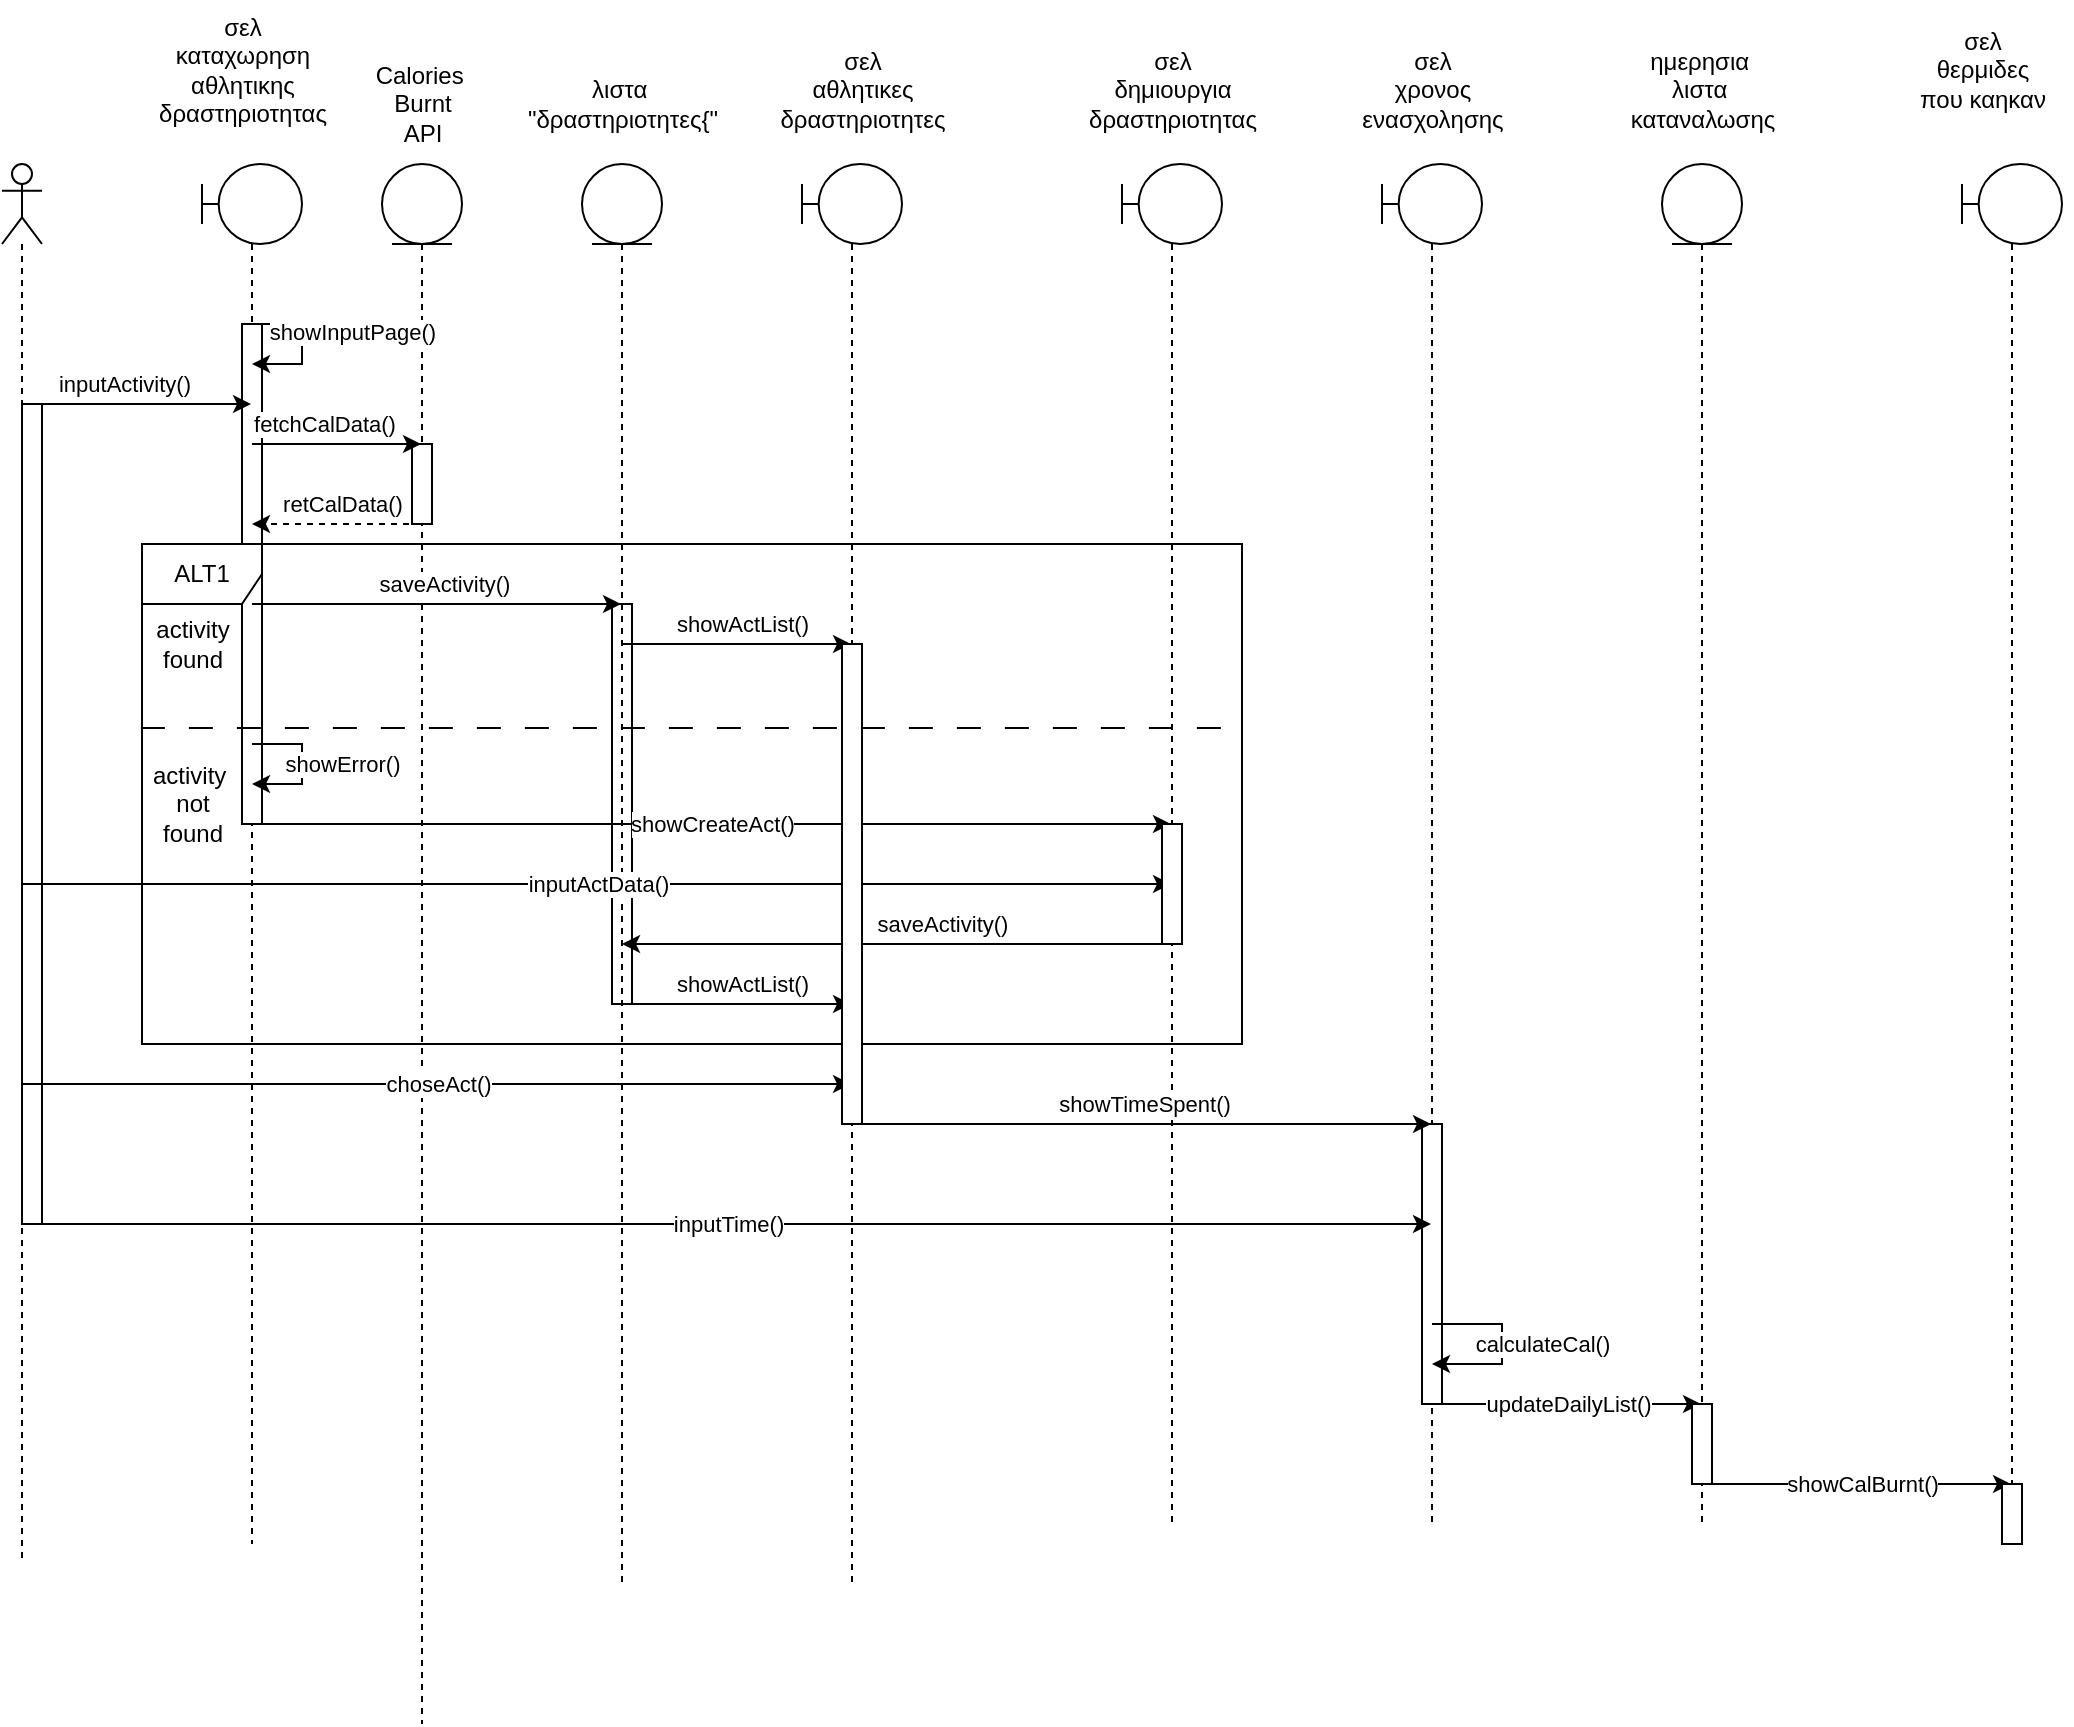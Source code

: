 <mxfile version="21.3.3" type="device">
  <diagram name="Σελίδα-1" id="KsDhF08YEf31qekTnBba">
    <mxGraphModel dx="2006" dy="2427" grid="1" gridSize="10" guides="1" tooltips="1" connect="1" arrows="1" fold="1" page="1" pageScale="1" pageWidth="1169" pageHeight="1654" math="0" shadow="0">
      <root>
        <mxCell id="0" />
        <mxCell id="1" parent="0" />
        <mxCell id="QZIYZ3LYBsorocGyn5Lz-48" value="" style="html=1;points=[];perimeter=orthogonalPerimeter;outlineConnect=0;targetShapes=umlLifeline;portConstraint=eastwest;newEdgeStyle={&quot;edgeStyle&quot;:&quot;elbowEdgeStyle&quot;,&quot;elbow&quot;:&quot;vertical&quot;,&quot;curved&quot;:0,&quot;rounded&quot;:0};" vertex="1" parent="1">
          <mxGeometry x="375" y="50" width="10" height="200" as="geometry" />
        </mxCell>
        <mxCell id="QZIYZ3LYBsorocGyn5Lz-1" value="" style="shape=umlLifeline;perimeter=lifelinePerimeter;whiteSpace=wrap;html=1;container=1;dropTarget=0;collapsible=0;recursiveResize=0;outlineConnect=0;portConstraint=eastwest;newEdgeStyle={&quot;edgeStyle&quot;:&quot;elbowEdgeStyle&quot;,&quot;elbow&quot;:&quot;vertical&quot;,&quot;curved&quot;:0,&quot;rounded&quot;:0};participant=umlActor;" vertex="1" parent="1">
          <mxGeometry x="70" y="-170" width="20" height="700" as="geometry" />
        </mxCell>
        <mxCell id="QZIYZ3LYBsorocGyn5Lz-44" value="" style="html=1;points=[];perimeter=orthogonalPerimeter;outlineConnect=0;targetShapes=umlLifeline;portConstraint=eastwest;newEdgeStyle={&quot;edgeStyle&quot;:&quot;elbowEdgeStyle&quot;,&quot;elbow&quot;:&quot;vertical&quot;,&quot;curved&quot;:0,&quot;rounded&quot;:0};" vertex="1" parent="QZIYZ3LYBsorocGyn5Lz-1">
          <mxGeometry x="10" y="120" width="10" height="410" as="geometry" />
        </mxCell>
        <mxCell id="QZIYZ3LYBsorocGyn5Lz-2" value="" style="shape=umlLifeline;perimeter=lifelinePerimeter;whiteSpace=wrap;html=1;container=1;dropTarget=0;collapsible=0;recursiveResize=0;outlineConnect=0;portConstraint=eastwest;newEdgeStyle={&quot;edgeStyle&quot;:&quot;elbowEdgeStyle&quot;,&quot;elbow&quot;:&quot;vertical&quot;,&quot;curved&quot;:0,&quot;rounded&quot;:0};participant=umlBoundary;" vertex="1" parent="1">
          <mxGeometry x="170" y="-170" width="50" height="690" as="geometry" />
        </mxCell>
        <mxCell id="QZIYZ3LYBsorocGyn5Lz-46" value="" style="html=1;points=[];perimeter=orthogonalPerimeter;outlineConnect=0;targetShapes=umlLifeline;portConstraint=eastwest;newEdgeStyle={&quot;edgeStyle&quot;:&quot;elbowEdgeStyle&quot;,&quot;elbow&quot;:&quot;vertical&quot;,&quot;curved&quot;:0,&quot;rounded&quot;:0};" vertex="1" parent="QZIYZ3LYBsorocGyn5Lz-2">
          <mxGeometry x="20" y="80" width="10" height="250" as="geometry" />
        </mxCell>
        <mxCell id="QZIYZ3LYBsorocGyn5Lz-3" value="" style="shape=umlLifeline;perimeter=lifelinePerimeter;whiteSpace=wrap;html=1;container=1;dropTarget=0;collapsible=0;recursiveResize=0;outlineConnect=0;portConstraint=eastwest;newEdgeStyle={&quot;edgeStyle&quot;:&quot;elbowEdgeStyle&quot;,&quot;elbow&quot;:&quot;vertical&quot;,&quot;curved&quot;:0,&quot;rounded&quot;:0};participant=umlBoundary;" vertex="1" parent="1">
          <mxGeometry x="470" y="-170" width="50" height="710" as="geometry" />
        </mxCell>
        <mxCell id="QZIYZ3LYBsorocGyn5Lz-4" value="" style="shape=umlLifeline;perimeter=lifelinePerimeter;whiteSpace=wrap;html=1;container=1;dropTarget=0;collapsible=0;recursiveResize=0;outlineConnect=0;portConstraint=eastwest;newEdgeStyle={&quot;edgeStyle&quot;:&quot;elbowEdgeStyle&quot;,&quot;elbow&quot;:&quot;vertical&quot;,&quot;curved&quot;:0,&quot;rounded&quot;:0};participant=umlBoundary;" vertex="1" parent="1">
          <mxGeometry x="760" y="-170" width="50" height="680" as="geometry" />
        </mxCell>
        <mxCell id="QZIYZ3LYBsorocGyn5Lz-53" value="" style="html=1;points=[];perimeter=orthogonalPerimeter;outlineConnect=0;targetShapes=umlLifeline;portConstraint=eastwest;newEdgeStyle={&quot;edgeStyle&quot;:&quot;elbowEdgeStyle&quot;,&quot;elbow&quot;:&quot;vertical&quot;,&quot;curved&quot;:0,&quot;rounded&quot;:0};" vertex="1" parent="QZIYZ3LYBsorocGyn5Lz-4">
          <mxGeometry x="20" y="480" width="10" height="140" as="geometry" />
        </mxCell>
        <mxCell id="QZIYZ3LYBsorocGyn5Lz-5" value="" style="shape=umlLifeline;perimeter=lifelinePerimeter;whiteSpace=wrap;html=1;container=1;dropTarget=0;collapsible=0;recursiveResize=0;outlineConnect=0;portConstraint=eastwest;newEdgeStyle={&quot;edgeStyle&quot;:&quot;elbowEdgeStyle&quot;,&quot;elbow&quot;:&quot;vertical&quot;,&quot;curved&quot;:0,&quot;rounded&quot;:0};participant=umlBoundary;" vertex="1" parent="1">
          <mxGeometry x="1050" y="-170" width="50" height="690" as="geometry" />
        </mxCell>
        <mxCell id="QZIYZ3LYBsorocGyn5Lz-6" value="" style="shape=umlLifeline;perimeter=lifelinePerimeter;whiteSpace=wrap;html=1;container=1;dropTarget=0;collapsible=0;recursiveResize=0;outlineConnect=0;portConstraint=eastwest;newEdgeStyle={&quot;edgeStyle&quot;:&quot;elbowEdgeStyle&quot;,&quot;elbow&quot;:&quot;vertical&quot;,&quot;curved&quot;:0,&quot;rounded&quot;:0};participant=umlBoundary;" vertex="1" parent="1">
          <mxGeometry x="630" y="-170" width="50" height="680" as="geometry" />
        </mxCell>
        <mxCell id="QZIYZ3LYBsorocGyn5Lz-7" value="" style="shape=umlLifeline;perimeter=lifelinePerimeter;whiteSpace=wrap;html=1;container=1;dropTarget=0;collapsible=0;recursiveResize=0;outlineConnect=0;portConstraint=eastwest;newEdgeStyle={&quot;edgeStyle&quot;:&quot;elbowEdgeStyle&quot;,&quot;elbow&quot;:&quot;vertical&quot;,&quot;curved&quot;:0,&quot;rounded&quot;:0};participant=umlEntity;" vertex="1" parent="1">
          <mxGeometry x="260" y="-170" width="40" height="780" as="geometry" />
        </mxCell>
        <mxCell id="QZIYZ3LYBsorocGyn5Lz-47" value="" style="html=1;points=[];perimeter=orthogonalPerimeter;outlineConnect=0;targetShapes=umlLifeline;portConstraint=eastwest;newEdgeStyle={&quot;edgeStyle&quot;:&quot;elbowEdgeStyle&quot;,&quot;elbow&quot;:&quot;vertical&quot;,&quot;curved&quot;:0,&quot;rounded&quot;:0};" vertex="1" parent="QZIYZ3LYBsorocGyn5Lz-7">
          <mxGeometry x="15" y="140" width="10" height="40" as="geometry" />
        </mxCell>
        <mxCell id="QZIYZ3LYBsorocGyn5Lz-8" value="" style="shape=umlLifeline;perimeter=lifelinePerimeter;whiteSpace=wrap;html=1;container=1;dropTarget=0;collapsible=0;recursiveResize=0;outlineConnect=0;portConstraint=eastwest;newEdgeStyle={&quot;edgeStyle&quot;:&quot;elbowEdgeStyle&quot;,&quot;elbow&quot;:&quot;vertical&quot;,&quot;curved&quot;:0,&quot;rounded&quot;:0};participant=umlEntity;" vertex="1" parent="1">
          <mxGeometry x="360" y="-170" width="40" height="710" as="geometry" />
        </mxCell>
        <mxCell id="QZIYZ3LYBsorocGyn5Lz-9" value="" style="shape=umlLifeline;perimeter=lifelinePerimeter;whiteSpace=wrap;html=1;container=1;dropTarget=0;collapsible=0;recursiveResize=0;outlineConnect=0;portConstraint=eastwest;newEdgeStyle={&quot;edgeStyle&quot;:&quot;elbowEdgeStyle&quot;,&quot;elbow&quot;:&quot;vertical&quot;,&quot;curved&quot;:0,&quot;rounded&quot;:0};participant=umlEntity;" vertex="1" parent="1">
          <mxGeometry x="900" y="-170" width="40" height="680" as="geometry" />
        </mxCell>
        <mxCell id="QZIYZ3LYBsorocGyn5Lz-10" value="σελ&lt;br&gt;καταχωρηση&lt;br&gt;αθλητικης&lt;br&gt;δραστηριοτητας" style="text;html=1;align=center;verticalAlign=middle;resizable=0;points=[];autosize=1;strokeColor=none;fillColor=none;" vertex="1" parent="1">
          <mxGeometry x="135" y="-252" width="110" height="70" as="geometry" />
        </mxCell>
        <mxCell id="QZIYZ3LYBsorocGyn5Lz-11" value="λιστα&amp;nbsp;&lt;br&gt;&quot;δραστηριοτητες{&quot;" style="text;html=1;align=center;verticalAlign=middle;resizable=0;points=[];autosize=1;strokeColor=none;fillColor=none;" vertex="1" parent="1">
          <mxGeometry x="320" y="-220" width="120" height="40" as="geometry" />
        </mxCell>
        <mxCell id="QZIYZ3LYBsorocGyn5Lz-12" value="Calories&amp;nbsp;&lt;br&gt;Burnt&lt;br&gt;API" style="text;html=1;align=center;verticalAlign=middle;resizable=0;points=[];autosize=1;strokeColor=none;fillColor=none;" vertex="1" parent="1">
          <mxGeometry x="245" y="-230" width="70" height="60" as="geometry" />
        </mxCell>
        <mxCell id="QZIYZ3LYBsorocGyn5Lz-13" value="σελ&lt;br&gt;αθλητικες&lt;br&gt;δραστηριοτητες" style="text;html=1;align=center;verticalAlign=middle;resizable=0;points=[];autosize=1;strokeColor=none;fillColor=none;" vertex="1" parent="1">
          <mxGeometry x="445" y="-237" width="110" height="60" as="geometry" />
        </mxCell>
        <mxCell id="QZIYZ3LYBsorocGyn5Lz-14" value="σελ&lt;br&gt;χρονος&lt;br&gt;ενασχολησης" style="text;html=1;align=center;verticalAlign=middle;resizable=0;points=[];autosize=1;strokeColor=none;fillColor=none;" vertex="1" parent="1">
          <mxGeometry x="740" y="-237" width="90" height="60" as="geometry" />
        </mxCell>
        <mxCell id="QZIYZ3LYBsorocGyn5Lz-16" value="σελ&lt;br&gt;δημιουργια&lt;br&gt;δραστηριοτητας" style="text;html=1;align=center;verticalAlign=middle;resizable=0;points=[];autosize=1;strokeColor=none;fillColor=none;" vertex="1" parent="1">
          <mxGeometry x="600" y="-237" width="110" height="60" as="geometry" />
        </mxCell>
        <mxCell id="QZIYZ3LYBsorocGyn5Lz-17" value="ημερησια&amp;nbsp;&lt;br&gt;λιστα&amp;nbsp;&lt;br&gt;καταναλωσης" style="text;html=1;align=center;verticalAlign=middle;resizable=0;points=[];autosize=1;strokeColor=none;fillColor=none;" vertex="1" parent="1">
          <mxGeometry x="870" y="-237" width="100" height="60" as="geometry" />
        </mxCell>
        <mxCell id="QZIYZ3LYBsorocGyn5Lz-18" value="σελ&lt;br&gt;θερμιδες&lt;br&gt;που καηκαν&lt;br&gt;" style="text;html=1;align=center;verticalAlign=middle;resizable=0;points=[];autosize=1;strokeColor=none;fillColor=none;" vertex="1" parent="1">
          <mxGeometry x="1015" y="-247" width="90" height="60" as="geometry" />
        </mxCell>
        <mxCell id="QZIYZ3LYBsorocGyn5Lz-19" value="showInputPage()" style="endArrow=classic;html=1;rounded=0;" edge="1" parent="1" source="QZIYZ3LYBsorocGyn5Lz-2" target="QZIYZ3LYBsorocGyn5Lz-2">
          <mxGeometry x="-0.282" y="14" width="50" height="50" relative="1" as="geometry">
            <mxPoint x="400" y="100" as="sourcePoint" />
            <mxPoint x="450" y="50" as="targetPoint" />
            <Array as="points">
              <mxPoint x="220" y="-90" />
              <mxPoint x="220" y="-70" />
            </Array>
            <mxPoint x="11" y="4" as="offset" />
          </mxGeometry>
        </mxCell>
        <mxCell id="QZIYZ3LYBsorocGyn5Lz-21" value="inputActivity()" style="endArrow=classic;html=1;rounded=0;" edge="1" parent="1" source="QZIYZ3LYBsorocGyn5Lz-1" target="QZIYZ3LYBsorocGyn5Lz-2">
          <mxGeometry x="-0.122" y="10" width="50" height="50" relative="1" as="geometry">
            <mxPoint x="390" y="-20" as="sourcePoint" />
            <mxPoint x="440" y="-70" as="targetPoint" />
            <Array as="points">
              <mxPoint x="160" y="-50" />
            </Array>
            <mxPoint as="offset" />
          </mxGeometry>
        </mxCell>
        <mxCell id="QZIYZ3LYBsorocGyn5Lz-22" value="fetchCalData()" style="endArrow=classic;html=1;rounded=0;" edge="1" parent="1" source="QZIYZ3LYBsorocGyn5Lz-2" target="QZIYZ3LYBsorocGyn5Lz-7">
          <mxGeometry x="-0.165" y="10" width="50" height="50" relative="1" as="geometry">
            <mxPoint x="390" y="-20" as="sourcePoint" />
            <mxPoint x="440" y="-70" as="targetPoint" />
            <Array as="points">
              <mxPoint x="240" y="-30" />
            </Array>
            <mxPoint as="offset" />
          </mxGeometry>
        </mxCell>
        <mxCell id="QZIYZ3LYBsorocGyn5Lz-23" value="retCalData()" style="endArrow=classic;html=1;rounded=0;dashed=1;" edge="1" parent="1" source="QZIYZ3LYBsorocGyn5Lz-7" target="QZIYZ3LYBsorocGyn5Lz-2">
          <mxGeometry x="-0.071" y="-10" width="50" height="50" relative="1" as="geometry">
            <mxPoint x="390" y="-20" as="sourcePoint" />
            <mxPoint x="440" y="-70" as="targetPoint" />
            <Array as="points">
              <mxPoint x="250" y="10" />
            </Array>
            <mxPoint as="offset" />
          </mxGeometry>
        </mxCell>
        <mxCell id="QZIYZ3LYBsorocGyn5Lz-24" value="saveActivity()" style="endArrow=classic;html=1;rounded=0;" edge="1" parent="1" source="QZIYZ3LYBsorocGyn5Lz-2" target="QZIYZ3LYBsorocGyn5Lz-8">
          <mxGeometry x="0.032" y="10" width="50" height="50" relative="1" as="geometry">
            <mxPoint x="390" y="-20" as="sourcePoint" />
            <mxPoint x="440" y="-70" as="targetPoint" />
            <Array as="points">
              <mxPoint x="300" y="50" />
            </Array>
            <mxPoint x="1" as="offset" />
          </mxGeometry>
        </mxCell>
        <mxCell id="QZIYZ3LYBsorocGyn5Lz-25" value="showActList()" style="endArrow=classic;html=1;rounded=0;" edge="1" parent="1" source="QZIYZ3LYBsorocGyn5Lz-8" target="QZIYZ3LYBsorocGyn5Lz-3">
          <mxGeometry x="0.052" y="10" width="50" height="50" relative="1" as="geometry">
            <mxPoint x="390" y="-20" as="sourcePoint" />
            <mxPoint x="440" y="-70" as="targetPoint" />
            <Array as="points">
              <mxPoint x="440" y="70" />
            </Array>
            <mxPoint as="offset" />
          </mxGeometry>
        </mxCell>
        <mxCell id="QZIYZ3LYBsorocGyn5Lz-26" value="showError()" style="endArrow=classic;html=1;rounded=0;" edge="1" parent="1" source="QZIYZ3LYBsorocGyn5Lz-2" target="QZIYZ3LYBsorocGyn5Lz-2">
          <mxGeometry y="20" width="50" height="50" relative="1" as="geometry">
            <mxPoint x="390" y="80" as="sourcePoint" />
            <mxPoint x="440" y="30" as="targetPoint" />
            <Array as="points">
              <mxPoint x="220" y="120" />
              <mxPoint x="220" y="140" />
            </Array>
            <mxPoint as="offset" />
          </mxGeometry>
        </mxCell>
        <mxCell id="QZIYZ3LYBsorocGyn5Lz-27" value="showCreateAct()" style="endArrow=classic;html=1;rounded=0;" edge="1" parent="1" source="QZIYZ3LYBsorocGyn5Lz-2" target="QZIYZ3LYBsorocGyn5Lz-6">
          <mxGeometry width="50" height="50" relative="1" as="geometry">
            <mxPoint x="400" y="80" as="sourcePoint" />
            <mxPoint x="450" y="30" as="targetPoint" />
            <Array as="points">
              <mxPoint x="420" y="160" />
            </Array>
          </mxGeometry>
        </mxCell>
        <mxCell id="QZIYZ3LYBsorocGyn5Lz-28" value="inputActData()" style="endArrow=classic;html=1;rounded=0;" edge="1" parent="1" source="QZIYZ3LYBsorocGyn5Lz-1" target="QZIYZ3LYBsorocGyn5Lz-6">
          <mxGeometry width="50" height="50" relative="1" as="geometry">
            <mxPoint x="340" y="80" as="sourcePoint" />
            <mxPoint x="390" y="30" as="targetPoint" />
            <Array as="points">
              <mxPoint x="370" y="190" />
            </Array>
          </mxGeometry>
        </mxCell>
        <mxCell id="QZIYZ3LYBsorocGyn5Lz-29" value="saveActivity()" style="endArrow=classic;html=1;rounded=0;" edge="1" parent="1" source="QZIYZ3LYBsorocGyn5Lz-6" target="QZIYZ3LYBsorocGyn5Lz-8">
          <mxGeometry x="-0.167" y="-10" width="50" height="50" relative="1" as="geometry">
            <mxPoint x="340" y="80" as="sourcePoint" />
            <mxPoint x="390" y="30" as="targetPoint" />
            <Array as="points">
              <mxPoint x="530" y="220" />
            </Array>
            <mxPoint as="offset" />
          </mxGeometry>
        </mxCell>
        <mxCell id="QZIYZ3LYBsorocGyn5Lz-30" value="showActList()" style="endArrow=classic;html=1;rounded=0;" edge="1" parent="1" source="QZIYZ3LYBsorocGyn5Lz-8" target="QZIYZ3LYBsorocGyn5Lz-3">
          <mxGeometry x="0.052" y="10" width="50" height="50" relative="1" as="geometry">
            <mxPoint x="340" y="80" as="sourcePoint" />
            <mxPoint x="390" y="30" as="targetPoint" />
            <Array as="points">
              <mxPoint x="450" y="250" />
            </Array>
            <mxPoint as="offset" />
          </mxGeometry>
        </mxCell>
        <mxCell id="QZIYZ3LYBsorocGyn5Lz-31" value="ALT1" style="shape=umlFrame;whiteSpace=wrap;html=1;pointerEvents=0;" vertex="1" parent="1">
          <mxGeometry x="140" y="20" width="550" height="250" as="geometry" />
        </mxCell>
        <mxCell id="QZIYZ3LYBsorocGyn5Lz-32" value="activity&lt;br&gt;found" style="text;html=1;align=center;verticalAlign=middle;resizable=0;points=[];autosize=1;strokeColor=none;fillColor=none;" vertex="1" parent="1">
          <mxGeometry x="135" y="50" width="60" height="40" as="geometry" />
        </mxCell>
        <mxCell id="QZIYZ3LYBsorocGyn5Lz-34" value="activity&amp;nbsp;&lt;br&gt;not&lt;br&gt;found" style="text;html=1;align=center;verticalAlign=middle;resizable=0;points=[];autosize=1;strokeColor=none;fillColor=none;" vertex="1" parent="1">
          <mxGeometry x="135" y="120" width="60" height="60" as="geometry" />
        </mxCell>
        <mxCell id="QZIYZ3LYBsorocGyn5Lz-37" value="" style="endArrow=none;dashed=1;html=1;rounded=0;exitX=-0.001;exitY=0.368;exitDx=0;exitDy=0;exitPerimeter=0;dashPattern=12 12;" edge="1" parent="1" source="QZIYZ3LYBsorocGyn5Lz-31">
          <mxGeometry width="50" height="50" relative="1" as="geometry">
            <mxPoint x="340" y="80" as="sourcePoint" />
            <mxPoint x="690" y="112" as="targetPoint" />
          </mxGeometry>
        </mxCell>
        <mxCell id="QZIYZ3LYBsorocGyn5Lz-38" value="showTimeSpent()" style="endArrow=classic;html=1;rounded=0;" edge="1" parent="1" source="QZIYZ3LYBsorocGyn5Lz-3" target="QZIYZ3LYBsorocGyn5Lz-4">
          <mxGeometry x="0.003" y="10" width="50" height="50" relative="1" as="geometry">
            <mxPoint x="470" y="300" as="sourcePoint" />
            <mxPoint x="520" y="250" as="targetPoint" />
            <Array as="points">
              <mxPoint x="640" y="310" />
            </Array>
            <mxPoint x="1" as="offset" />
          </mxGeometry>
        </mxCell>
        <mxCell id="QZIYZ3LYBsorocGyn5Lz-39" value="inputTime()" style="endArrow=classic;html=1;rounded=0;" edge="1" parent="1" source="QZIYZ3LYBsorocGyn5Lz-1" target="QZIYZ3LYBsorocGyn5Lz-4">
          <mxGeometry width="50" height="50" relative="1" as="geometry">
            <mxPoint x="310" y="200" as="sourcePoint" />
            <mxPoint x="360" y="150" as="targetPoint" />
            <Array as="points">
              <mxPoint x="440" y="360" />
            </Array>
          </mxGeometry>
        </mxCell>
        <mxCell id="QZIYZ3LYBsorocGyn5Lz-40" value="calculateCal()" style="endArrow=classic;html=1;rounded=0;" edge="1" parent="1" source="QZIYZ3LYBsorocGyn5Lz-4" target="QZIYZ3LYBsorocGyn5Lz-4">
          <mxGeometry y="20" width="50" height="50" relative="1" as="geometry">
            <mxPoint x="720" y="440" as="sourcePoint" />
            <mxPoint x="720" y="250" as="targetPoint" />
            <Array as="points">
              <mxPoint x="820" y="410" />
              <mxPoint x="820" y="430" />
            </Array>
            <mxPoint as="offset" />
          </mxGeometry>
        </mxCell>
        <mxCell id="QZIYZ3LYBsorocGyn5Lz-41" value="updateDailyList()" style="endArrow=classic;html=1;rounded=0;" edge="1" parent="1" source="QZIYZ3LYBsorocGyn5Lz-4" target="QZIYZ3LYBsorocGyn5Lz-9">
          <mxGeometry width="50" height="50" relative="1" as="geometry">
            <mxPoint x="670" y="300" as="sourcePoint" />
            <mxPoint x="720" y="250" as="targetPoint" />
            <Array as="points">
              <mxPoint x="850" y="450" />
            </Array>
          </mxGeometry>
        </mxCell>
        <mxCell id="QZIYZ3LYBsorocGyn5Lz-42" value="showCalBurnt()" style="endArrow=classic;html=1;rounded=0;" edge="1" parent="1" source="QZIYZ3LYBsorocGyn5Lz-54" target="QZIYZ3LYBsorocGyn5Lz-5">
          <mxGeometry width="50" height="50" relative="1" as="geometry">
            <mxPoint x="890" y="300" as="sourcePoint" />
            <mxPoint x="940" y="250" as="targetPoint" />
            <Array as="points">
              <mxPoint x="940" y="490" />
            </Array>
          </mxGeometry>
        </mxCell>
        <mxCell id="QZIYZ3LYBsorocGyn5Lz-43" value="choseAct()" style="endArrow=classic;html=1;rounded=0;" edge="1" parent="1" source="QZIYZ3LYBsorocGyn5Lz-1" target="QZIYZ3LYBsorocGyn5Lz-3">
          <mxGeometry width="50" height="50" relative="1" as="geometry">
            <mxPoint x="380" y="200" as="sourcePoint" />
            <mxPoint x="430" y="150" as="targetPoint" />
            <Array as="points">
              <mxPoint x="300" y="290" />
            </Array>
          </mxGeometry>
        </mxCell>
        <mxCell id="QZIYZ3LYBsorocGyn5Lz-49" value="" style="html=1;points=[];perimeter=orthogonalPerimeter;outlineConnect=0;targetShapes=umlLifeline;portConstraint=eastwest;newEdgeStyle={&quot;edgeStyle&quot;:&quot;elbowEdgeStyle&quot;,&quot;elbow&quot;:&quot;vertical&quot;,&quot;curved&quot;:0,&quot;rounded&quot;:0};" vertex="1" parent="1">
          <mxGeometry x="490" y="70" width="10" height="240" as="geometry" />
        </mxCell>
        <mxCell id="QZIYZ3LYBsorocGyn5Lz-52" value="" style="html=1;points=[];perimeter=orthogonalPerimeter;outlineConnect=0;targetShapes=umlLifeline;portConstraint=eastwest;newEdgeStyle={&quot;edgeStyle&quot;:&quot;elbowEdgeStyle&quot;,&quot;elbow&quot;:&quot;vertical&quot;,&quot;curved&quot;:0,&quot;rounded&quot;:0};" vertex="1" parent="1">
          <mxGeometry x="650" y="160" width="10" height="60" as="geometry" />
        </mxCell>
        <mxCell id="QZIYZ3LYBsorocGyn5Lz-54" value="" style="html=1;points=[];perimeter=orthogonalPerimeter;outlineConnect=0;targetShapes=umlLifeline;portConstraint=eastwest;newEdgeStyle={&quot;edgeStyle&quot;:&quot;elbowEdgeStyle&quot;,&quot;elbow&quot;:&quot;vertical&quot;,&quot;curved&quot;:0,&quot;rounded&quot;:0};" vertex="1" parent="1">
          <mxGeometry x="915" y="450" width="10" height="40" as="geometry" />
        </mxCell>
        <mxCell id="QZIYZ3LYBsorocGyn5Lz-58" value="" style="html=1;points=[];perimeter=orthogonalPerimeter;outlineConnect=0;targetShapes=umlLifeline;portConstraint=eastwest;newEdgeStyle={&quot;edgeStyle&quot;:&quot;elbowEdgeStyle&quot;,&quot;elbow&quot;:&quot;vertical&quot;,&quot;curved&quot;:0,&quot;rounded&quot;:0};" vertex="1" parent="1">
          <mxGeometry x="1070" y="490" width="10" height="30" as="geometry" />
        </mxCell>
      </root>
    </mxGraphModel>
  </diagram>
</mxfile>
